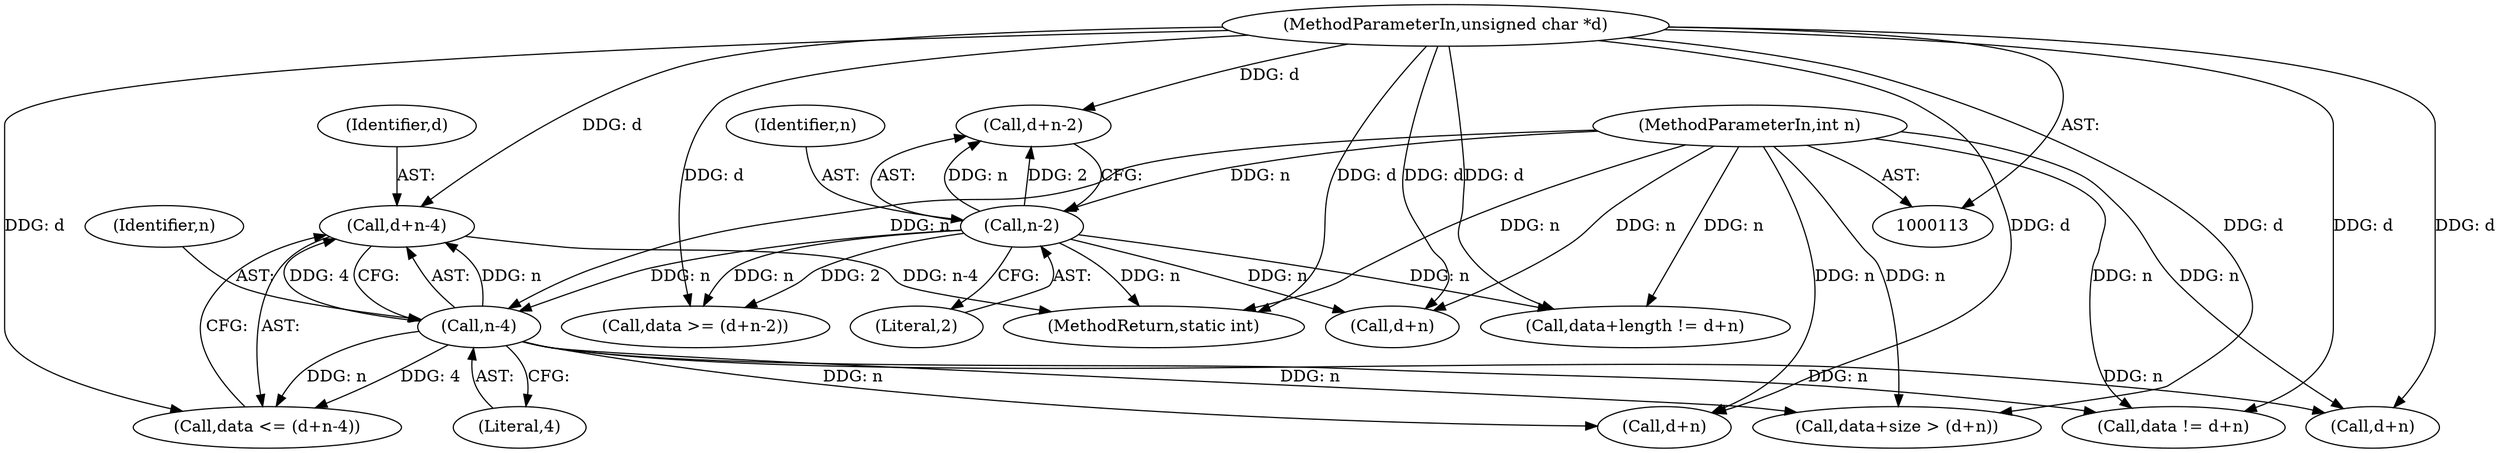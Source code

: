 digraph "0_openssl_fb0bc2b273bcc2d5401dd883fe869af4fc74bb21@pointer" {
"1000208" [label="(Call,d+n-4)"];
"1000116" [label="(MethodParameterIn,unsigned char *d)"];
"1000210" [label="(Call,n-4)"];
"1000117" [label="(MethodParameterIn,int n)"];
"1000183" [label="(Call,n-2)"];
"1000195" [label="(Call,d+n)"];
"1000206" [label="(Call,data <= (d+n-4))"];
"1000938" [label="(Call,d+n)"];
"1000208" [label="(Call,d+n-4)"];
"1000185" [label="(Literal,2)"];
"1000211" [label="(Identifier,n)"];
"1001038" [label="(MethodReturn,static int)"];
"1000179" [label="(Call,data >= (d+n-2))"];
"1000225" [label="(Call,d+n)"];
"1000183" [label="(Call,n-2)"];
"1000221" [label="(Call,data+size > (d+n))"];
"1000116" [label="(MethodParameterIn,unsigned char *d)"];
"1000936" [label="(Call,data != d+n)"];
"1000209" [label="(Identifier,d)"];
"1000212" [label="(Literal,4)"];
"1000181" [label="(Call,d+n-2)"];
"1000210" [label="(Call,n-4)"];
"1000184" [label="(Identifier,n)"];
"1000117" [label="(MethodParameterIn,int n)"];
"1000191" [label="(Call,data+length != d+n)"];
"1000208" -> "1000206"  [label="AST: "];
"1000208" -> "1000210"  [label="CFG: "];
"1000209" -> "1000208"  [label="AST: "];
"1000210" -> "1000208"  [label="AST: "];
"1000206" -> "1000208"  [label="CFG: "];
"1000208" -> "1001038"  [label="DDG: n-4"];
"1000116" -> "1000208"  [label="DDG: d"];
"1000210" -> "1000208"  [label="DDG: n"];
"1000210" -> "1000208"  [label="DDG: 4"];
"1000116" -> "1000113"  [label="AST: "];
"1000116" -> "1001038"  [label="DDG: d"];
"1000116" -> "1000179"  [label="DDG: d"];
"1000116" -> "1000181"  [label="DDG: d"];
"1000116" -> "1000191"  [label="DDG: d"];
"1000116" -> "1000195"  [label="DDG: d"];
"1000116" -> "1000206"  [label="DDG: d"];
"1000116" -> "1000221"  [label="DDG: d"];
"1000116" -> "1000225"  [label="DDG: d"];
"1000116" -> "1000936"  [label="DDG: d"];
"1000116" -> "1000938"  [label="DDG: d"];
"1000210" -> "1000212"  [label="CFG: "];
"1000211" -> "1000210"  [label="AST: "];
"1000212" -> "1000210"  [label="AST: "];
"1000210" -> "1000206"  [label="DDG: n"];
"1000210" -> "1000206"  [label="DDG: 4"];
"1000117" -> "1000210"  [label="DDG: n"];
"1000183" -> "1000210"  [label="DDG: n"];
"1000210" -> "1000221"  [label="DDG: n"];
"1000210" -> "1000225"  [label="DDG: n"];
"1000210" -> "1000936"  [label="DDG: n"];
"1000210" -> "1000938"  [label="DDG: n"];
"1000117" -> "1000113"  [label="AST: "];
"1000117" -> "1001038"  [label="DDG: n"];
"1000117" -> "1000183"  [label="DDG: n"];
"1000117" -> "1000191"  [label="DDG: n"];
"1000117" -> "1000195"  [label="DDG: n"];
"1000117" -> "1000221"  [label="DDG: n"];
"1000117" -> "1000225"  [label="DDG: n"];
"1000117" -> "1000936"  [label="DDG: n"];
"1000117" -> "1000938"  [label="DDG: n"];
"1000183" -> "1000181"  [label="AST: "];
"1000183" -> "1000185"  [label="CFG: "];
"1000184" -> "1000183"  [label="AST: "];
"1000185" -> "1000183"  [label="AST: "];
"1000181" -> "1000183"  [label="CFG: "];
"1000183" -> "1001038"  [label="DDG: n"];
"1000183" -> "1000179"  [label="DDG: n"];
"1000183" -> "1000179"  [label="DDG: 2"];
"1000183" -> "1000181"  [label="DDG: n"];
"1000183" -> "1000181"  [label="DDG: 2"];
"1000183" -> "1000191"  [label="DDG: n"];
"1000183" -> "1000195"  [label="DDG: n"];
}
